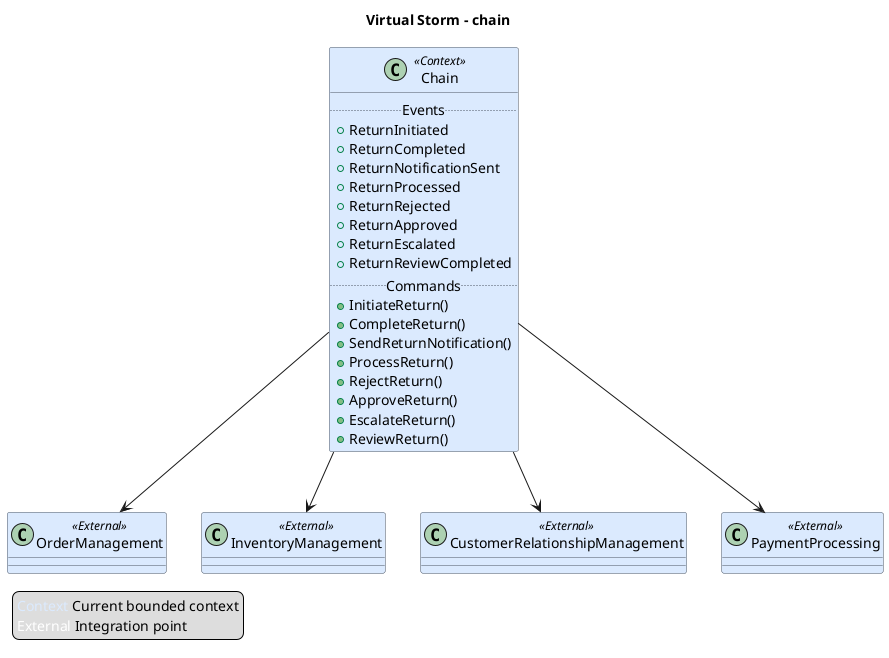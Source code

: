 @startuml
title Virtual Storm – chain
skinparam class {
    BackgroundColor #dbeafe
    BorderColor #4b5563
  }
class Chain <<Context>> {
  .. Events ..
  + ReturnInitiated
  + ReturnCompleted
  + ReturnNotificationSent
  + ReturnProcessed
  + ReturnRejected
  + ReturnApproved
  + ReturnEscalated
  + ReturnReviewCompleted
  .. Commands ..
  + InitiateReturn()
  + CompleteReturn()
  + SendReturnNotification()
  + ProcessReturn()
  + RejectReturn()
  + ApproveReturn()
  + EscalateReturn()
  + ReviewReturn()
}
class OrderManagement <<External>>
Chain --> OrderManagement
class InventoryManagement <<External>>
Chain --> InventoryManagement
class CustomerRelationshipManagement <<External>>
Chain --> CustomerRelationshipManagement
class PaymentProcessing <<External>>
Chain --> PaymentProcessing
legend left
<color:#dbeafe>Context</color> Current bounded context
<color:#ffffff>External</color> Integration point
endlegend
@enduml